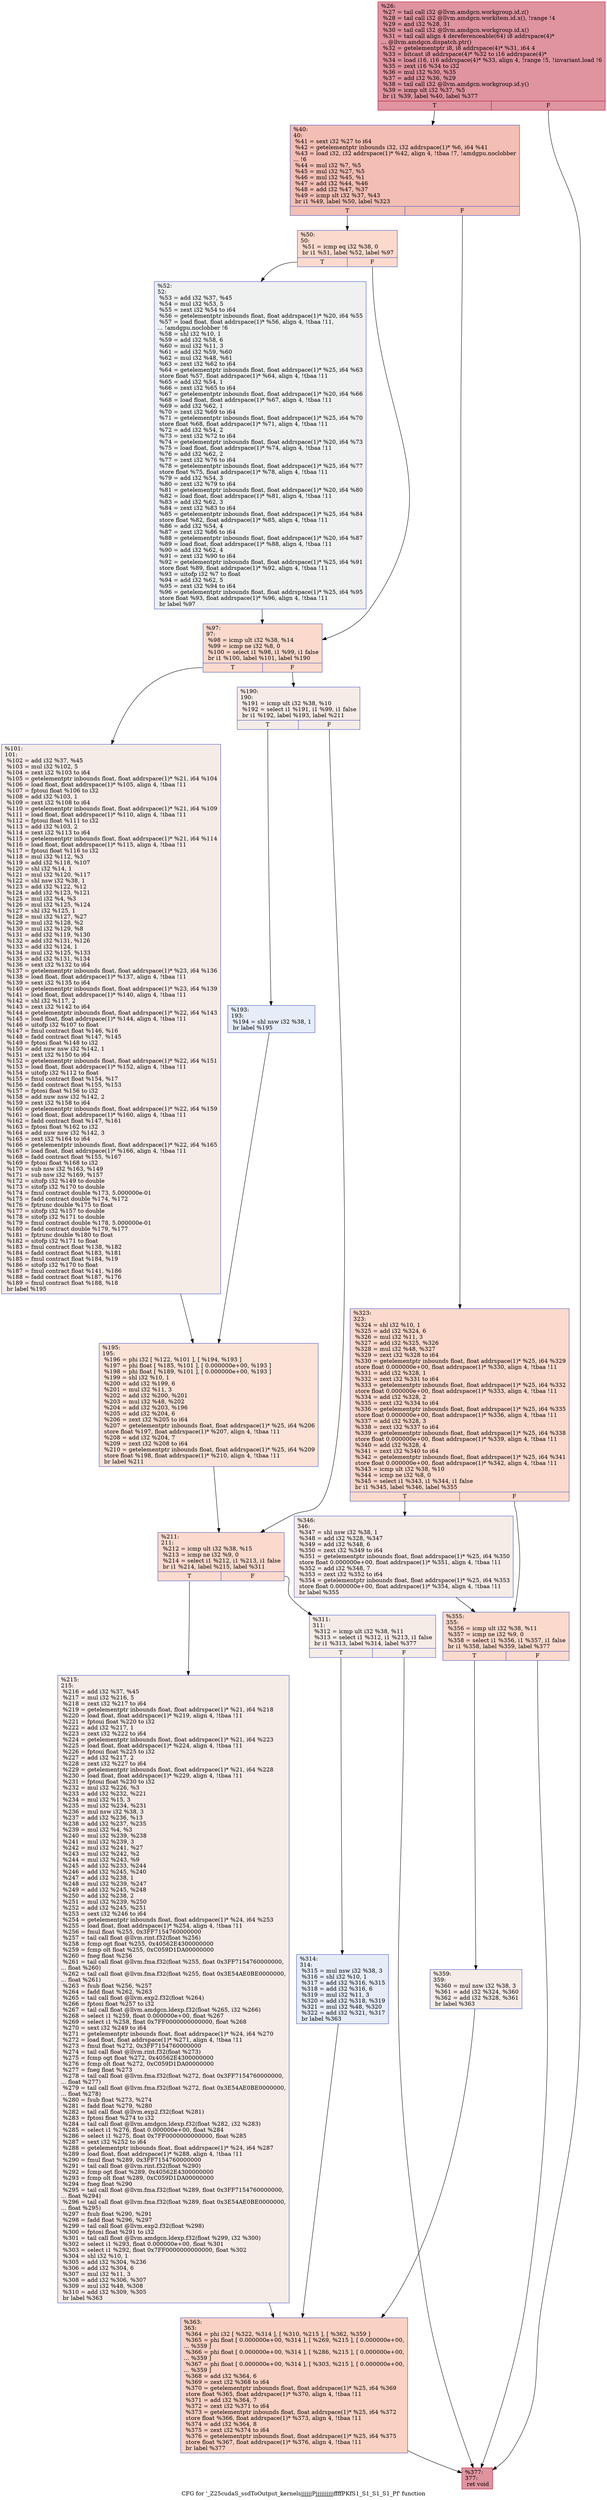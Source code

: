 digraph "CFG for '_Z25cudaS_ssdToOutput_kernelsjjjjjjPjjjjjjjjjjffffPKfS1_S1_S1_S1_Pf' function" {
	label="CFG for '_Z25cudaS_ssdToOutput_kernelsjjjjjjPjjjjjjjjjjffffPKfS1_S1_S1_S1_Pf' function";

	Node0x59ed860 [shape=record,color="#b70d28ff", style=filled, fillcolor="#b70d2870",label="{%26:\l  %27 = tail call i32 @llvm.amdgcn.workgroup.id.z()\l  %28 = tail call i32 @llvm.amdgcn.workitem.id.x(), !range !4\l  %29 = and i32 %28, 31\l  %30 = tail call i32 @llvm.amdgcn.workgroup.id.x()\l  %31 = tail call align 4 dereferenceable(64) i8 addrspace(4)*\l... @llvm.amdgcn.dispatch.ptr()\l  %32 = getelementptr i8, i8 addrspace(4)* %31, i64 4\l  %33 = bitcast i8 addrspace(4)* %32 to i16 addrspace(4)*\l  %34 = load i16, i16 addrspace(4)* %33, align 4, !range !5, !invariant.load !6\l  %35 = zext i16 %34 to i32\l  %36 = mul i32 %30, %35\l  %37 = add i32 %36, %29\l  %38 = tail call i32 @llvm.amdgcn.workgroup.id.y()\l  %39 = icmp ult i32 %37, %5\l  br i1 %39, label %40, label %377\l|{<s0>T|<s1>F}}"];
	Node0x59ed860:s0 -> Node0x59f0d40;
	Node0x59ed860:s1 -> Node0x59f0dd0;
	Node0x59f0d40 [shape=record,color="#3d50c3ff", style=filled, fillcolor="#e36c5570",label="{%40:\l40:                                               \l  %41 = sext i32 %27 to i64\l  %42 = getelementptr inbounds i32, i32 addrspace(1)* %6, i64 %41\l  %43 = load i32, i32 addrspace(1)* %42, align 4, !tbaa !7, !amdgpu.noclobber\l... !6\l  %44 = mul i32 %7, %5\l  %45 = mul i32 %27, %5\l  %46 = mul i32 %45, %1\l  %47 = add i32 %44, %46\l  %48 = add i32 %47, %37\l  %49 = icmp slt i32 %37, %43\l  br i1 %49, label %50, label %323\l|{<s0>T|<s1>F}}"];
	Node0x59f0d40:s0 -> Node0x59f1bb0;
	Node0x59f0d40:s1 -> Node0x59f1c40;
	Node0x59f1bb0 [shape=record,color="#3d50c3ff", style=filled, fillcolor="#f7ac8e70",label="{%50:\l50:                                               \l  %51 = icmp eq i32 %38, 0\l  br i1 %51, label %52, label %97\l|{<s0>T|<s1>F}}"];
	Node0x59f1bb0:s0 -> Node0x59f1e10;
	Node0x59f1bb0:s1 -> Node0x59f1e60;
	Node0x59f1e10 [shape=record,color="#3d50c3ff", style=filled, fillcolor="#dbdcde70",label="{%52:\l52:                                               \l  %53 = add i32 %37, %45\l  %54 = mul i32 %53, 5\l  %55 = zext i32 %54 to i64\l  %56 = getelementptr inbounds float, float addrspace(1)* %20, i64 %55\l  %57 = load float, float addrspace(1)* %56, align 4, !tbaa !11,\l... !amdgpu.noclobber !6\l  %58 = shl i32 %10, 1\l  %59 = add i32 %58, 6\l  %60 = mul i32 %11, 3\l  %61 = add i32 %59, %60\l  %62 = mul i32 %48, %61\l  %63 = zext i32 %62 to i64\l  %64 = getelementptr inbounds float, float addrspace(1)* %25, i64 %63\l  store float %57, float addrspace(1)* %64, align 4, !tbaa !11\l  %65 = add i32 %54, 1\l  %66 = zext i32 %65 to i64\l  %67 = getelementptr inbounds float, float addrspace(1)* %20, i64 %66\l  %68 = load float, float addrspace(1)* %67, align 4, !tbaa !11\l  %69 = add i32 %62, 1\l  %70 = zext i32 %69 to i64\l  %71 = getelementptr inbounds float, float addrspace(1)* %25, i64 %70\l  store float %68, float addrspace(1)* %71, align 4, !tbaa !11\l  %72 = add i32 %54, 2\l  %73 = zext i32 %72 to i64\l  %74 = getelementptr inbounds float, float addrspace(1)* %20, i64 %73\l  %75 = load float, float addrspace(1)* %74, align 4, !tbaa !11\l  %76 = add i32 %62, 2\l  %77 = zext i32 %76 to i64\l  %78 = getelementptr inbounds float, float addrspace(1)* %25, i64 %77\l  store float %75, float addrspace(1)* %78, align 4, !tbaa !11\l  %79 = add i32 %54, 3\l  %80 = zext i32 %79 to i64\l  %81 = getelementptr inbounds float, float addrspace(1)* %20, i64 %80\l  %82 = load float, float addrspace(1)* %81, align 4, !tbaa !11\l  %83 = add i32 %62, 3\l  %84 = zext i32 %83 to i64\l  %85 = getelementptr inbounds float, float addrspace(1)* %25, i64 %84\l  store float %82, float addrspace(1)* %85, align 4, !tbaa !11\l  %86 = add i32 %54, 4\l  %87 = zext i32 %86 to i64\l  %88 = getelementptr inbounds float, float addrspace(1)* %20, i64 %87\l  %89 = load float, float addrspace(1)* %88, align 4, !tbaa !11\l  %90 = add i32 %62, 4\l  %91 = zext i32 %90 to i64\l  %92 = getelementptr inbounds float, float addrspace(1)* %25, i64 %91\l  store float %89, float addrspace(1)* %92, align 4, !tbaa !11\l  %93 = uitofp i32 %7 to float\l  %94 = add i32 %62, 5\l  %95 = zext i32 %94 to i64\l  %96 = getelementptr inbounds float, float addrspace(1)* %25, i64 %95\l  store float %93, float addrspace(1)* %96, align 4, !tbaa !11\l  br label %97\l}"];
	Node0x59f1e10 -> Node0x59f1e60;
	Node0x59f1e60 [shape=record,color="#3d50c3ff", style=filled, fillcolor="#f7ac8e70",label="{%97:\l97:                                               \l  %98 = icmp ult i32 %38, %14\l  %99 = icmp ne i32 %8, 0\l  %100 = select i1 %98, i1 %99, i1 false\l  br i1 %100, label %101, label %190\l|{<s0>T|<s1>F}}"];
	Node0x59f1e60:s0 -> Node0x59f4740;
	Node0x59f1e60:s1 -> Node0x59f4790;
	Node0x59f4740 [shape=record,color="#3d50c3ff", style=filled, fillcolor="#ead5c970",label="{%101:\l101:                                              \l  %102 = add i32 %37, %45\l  %103 = mul i32 %102, 5\l  %104 = zext i32 %103 to i64\l  %105 = getelementptr inbounds float, float addrspace(1)* %21, i64 %104\l  %106 = load float, float addrspace(1)* %105, align 4, !tbaa !11\l  %107 = fptoui float %106 to i32\l  %108 = add i32 %103, 1\l  %109 = zext i32 %108 to i64\l  %110 = getelementptr inbounds float, float addrspace(1)* %21, i64 %109\l  %111 = load float, float addrspace(1)* %110, align 4, !tbaa !11\l  %112 = fptoui float %111 to i32\l  %113 = add i32 %103, 2\l  %114 = zext i32 %113 to i64\l  %115 = getelementptr inbounds float, float addrspace(1)* %21, i64 %114\l  %116 = load float, float addrspace(1)* %115, align 4, !tbaa !11\l  %117 = fptoui float %116 to i32\l  %118 = mul i32 %112, %3\l  %119 = add i32 %118, %107\l  %120 = shl i32 %14, 1\l  %121 = mul i32 %120, %117\l  %122 = shl nsw i32 %38, 1\l  %123 = add i32 %122, %12\l  %124 = add i32 %123, %121\l  %125 = mul i32 %4, %3\l  %126 = mul i32 %125, %124\l  %127 = shl i32 %125, 1\l  %128 = mul i32 %127, %27\l  %129 = mul i32 %128, %2\l  %130 = mul i32 %129, %8\l  %131 = add i32 %119, %130\l  %132 = add i32 %131, %126\l  %133 = add i32 %124, 1\l  %134 = mul i32 %125, %133\l  %135 = add i32 %131, %134\l  %136 = sext i32 %132 to i64\l  %137 = getelementptr inbounds float, float addrspace(1)* %23, i64 %136\l  %138 = load float, float addrspace(1)* %137, align 4, !tbaa !11\l  %139 = sext i32 %135 to i64\l  %140 = getelementptr inbounds float, float addrspace(1)* %23, i64 %139\l  %141 = load float, float addrspace(1)* %140, align 4, !tbaa !11\l  %142 = shl i32 %117, 2\l  %143 = zext i32 %142 to i64\l  %144 = getelementptr inbounds float, float addrspace(1)* %22, i64 %143\l  %145 = load float, float addrspace(1)* %144, align 4, !tbaa !11\l  %146 = uitofp i32 %107 to float\l  %147 = fmul contract float %146, %16\l  %148 = fadd contract float %147, %145\l  %149 = fptosi float %148 to i32\l  %150 = add nuw nsw i32 %142, 1\l  %151 = zext i32 %150 to i64\l  %152 = getelementptr inbounds float, float addrspace(1)* %22, i64 %151\l  %153 = load float, float addrspace(1)* %152, align 4, !tbaa !11\l  %154 = uitofp i32 %112 to float\l  %155 = fmul contract float %154, %17\l  %156 = fadd contract float %155, %153\l  %157 = fptosi float %156 to i32\l  %158 = add nuw nsw i32 %142, 2\l  %159 = zext i32 %158 to i64\l  %160 = getelementptr inbounds float, float addrspace(1)* %22, i64 %159\l  %161 = load float, float addrspace(1)* %160, align 4, !tbaa !11\l  %162 = fadd contract float %147, %161\l  %163 = fptosi float %162 to i32\l  %164 = add nuw nsw i32 %142, 3\l  %165 = zext i32 %164 to i64\l  %166 = getelementptr inbounds float, float addrspace(1)* %22, i64 %165\l  %167 = load float, float addrspace(1)* %166, align 4, !tbaa !11\l  %168 = fadd contract float %155, %167\l  %169 = fptosi float %168 to i32\l  %170 = sub nsw i32 %163, %149\l  %171 = sub nsw i32 %169, %157\l  %172 = sitofp i32 %149 to double\l  %173 = sitofp i32 %170 to double\l  %174 = fmul contract double %173, 5.000000e-01\l  %175 = fadd contract double %174, %172\l  %176 = fptrunc double %175 to float\l  %177 = sitofp i32 %157 to double\l  %178 = sitofp i32 %171 to double\l  %179 = fmul contract double %178, 5.000000e-01\l  %180 = fadd contract double %179, %177\l  %181 = fptrunc double %180 to float\l  %182 = sitofp i32 %171 to float\l  %183 = fmul contract float %138, %182\l  %184 = fadd contract float %183, %181\l  %185 = fmul contract float %184, %19\l  %186 = sitofp i32 %170 to float\l  %187 = fmul contract float %141, %186\l  %188 = fadd contract float %187, %176\l  %189 = fmul contract float %188, %18\l  br label %195\l}"];
	Node0x59f4740 -> Node0x59f84e0;
	Node0x59f4790 [shape=record,color="#3d50c3ff", style=filled, fillcolor="#ead5c970",label="{%190:\l190:                                              \l  %191 = icmp ult i32 %38, %10\l  %192 = select i1 %191, i1 %99, i1 false\l  br i1 %192, label %193, label %211\l|{<s0>T|<s1>F}}"];
	Node0x59f4790:s0 -> Node0x59f8720;
	Node0x59f4790:s1 -> Node0x59f8770;
	Node0x59f8720 [shape=record,color="#3d50c3ff", style=filled, fillcolor="#c7d7f070",label="{%193:\l193:                                              \l  %194 = shl nsw i32 %38, 1\l  br label %195\l}"];
	Node0x59f8720 -> Node0x59f84e0;
	Node0x59f84e0 [shape=record,color="#3d50c3ff", style=filled, fillcolor="#f6bfa670",label="{%195:\l195:                                              \l  %196 = phi i32 [ %122, %101 ], [ %194, %193 ]\l  %197 = phi float [ %185, %101 ], [ 0.000000e+00, %193 ]\l  %198 = phi float [ %189, %101 ], [ 0.000000e+00, %193 ]\l  %199 = shl i32 %10, 1\l  %200 = add i32 %199, 6\l  %201 = mul i32 %11, 3\l  %202 = add i32 %200, %201\l  %203 = mul i32 %48, %202\l  %204 = add i32 %203, %196\l  %205 = add i32 %204, 6\l  %206 = zext i32 %205 to i64\l  %207 = getelementptr inbounds float, float addrspace(1)* %25, i64 %206\l  store float %197, float addrspace(1)* %207, align 4, !tbaa !11\l  %208 = add i32 %204, 7\l  %209 = zext i32 %208 to i64\l  %210 = getelementptr inbounds float, float addrspace(1)* %25, i64 %209\l  store float %198, float addrspace(1)* %210, align 4, !tbaa !11\l  br label %211\l}"];
	Node0x59f84e0 -> Node0x59f8770;
	Node0x59f8770 [shape=record,color="#3d50c3ff", style=filled, fillcolor="#f7ac8e70",label="{%211:\l211:                                              \l  %212 = icmp ult i32 %38, %15\l  %213 = icmp ne i32 %9, 0\l  %214 = select i1 %212, i1 %213, i1 false\l  br i1 %214, label %215, label %311\l|{<s0>T|<s1>F}}"];
	Node0x59f8770:s0 -> Node0x59f95f0;
	Node0x59f8770:s1 -> Node0x59f9640;
	Node0x59f95f0 [shape=record,color="#3d50c3ff", style=filled, fillcolor="#ead5c970",label="{%215:\l215:                                              \l  %216 = add i32 %37, %45\l  %217 = mul i32 %216, 5\l  %218 = zext i32 %217 to i64\l  %219 = getelementptr inbounds float, float addrspace(1)* %21, i64 %218\l  %220 = load float, float addrspace(1)* %219, align 4, !tbaa !11\l  %221 = fptoui float %220 to i32\l  %222 = add i32 %217, 1\l  %223 = zext i32 %222 to i64\l  %224 = getelementptr inbounds float, float addrspace(1)* %21, i64 %223\l  %225 = load float, float addrspace(1)* %224, align 4, !tbaa !11\l  %226 = fptoui float %225 to i32\l  %227 = add i32 %217, 2\l  %228 = zext i32 %227 to i64\l  %229 = getelementptr inbounds float, float addrspace(1)* %21, i64 %228\l  %230 = load float, float addrspace(1)* %229, align 4, !tbaa !11\l  %231 = fptoui float %230 to i32\l  %232 = mul i32 %226, %3\l  %233 = add i32 %232, %221\l  %234 = mul i32 %15, 3\l  %235 = mul i32 %234, %231\l  %236 = mul nsw i32 %38, 3\l  %237 = add i32 %236, %13\l  %238 = add i32 %237, %235\l  %239 = mul i32 %4, %3\l  %240 = mul i32 %239, %238\l  %241 = mul i32 %239, 3\l  %242 = mul i32 %241, %27\l  %243 = mul i32 %242, %2\l  %244 = mul i32 %243, %9\l  %245 = add i32 %233, %244\l  %246 = add i32 %245, %240\l  %247 = add i32 %238, 1\l  %248 = mul i32 %239, %247\l  %249 = add i32 %245, %248\l  %250 = add i32 %238, 2\l  %251 = mul i32 %239, %250\l  %252 = add i32 %245, %251\l  %253 = sext i32 %246 to i64\l  %254 = getelementptr inbounds float, float addrspace(1)* %24, i64 %253\l  %255 = load float, float addrspace(1)* %254, align 4, !tbaa !11\l  %256 = fmul float %255, 0x3FF7154760000000\l  %257 = tail call float @llvm.rint.f32(float %256)\l  %258 = fcmp ogt float %255, 0x40562E4300000000\l  %259 = fcmp olt float %255, 0xC059D1DA00000000\l  %260 = fneg float %256\l  %261 = tail call float @llvm.fma.f32(float %255, float 0x3FF7154760000000,\l... float %260)\l  %262 = tail call float @llvm.fma.f32(float %255, float 0x3E54AE0BE0000000,\l... float %261)\l  %263 = fsub float %256, %257\l  %264 = fadd float %262, %263\l  %265 = tail call float @llvm.exp2.f32(float %264)\l  %266 = fptosi float %257 to i32\l  %267 = tail call float @llvm.amdgcn.ldexp.f32(float %265, i32 %266)\l  %268 = select i1 %259, float 0.000000e+00, float %267\l  %269 = select i1 %258, float 0x7FF0000000000000, float %268\l  %270 = sext i32 %249 to i64\l  %271 = getelementptr inbounds float, float addrspace(1)* %24, i64 %270\l  %272 = load float, float addrspace(1)* %271, align 4, !tbaa !11\l  %273 = fmul float %272, 0x3FF7154760000000\l  %274 = tail call float @llvm.rint.f32(float %273)\l  %275 = fcmp ogt float %272, 0x40562E4300000000\l  %276 = fcmp olt float %272, 0xC059D1DA00000000\l  %277 = fneg float %273\l  %278 = tail call float @llvm.fma.f32(float %272, float 0x3FF7154760000000,\l... float %277)\l  %279 = tail call float @llvm.fma.f32(float %272, float 0x3E54AE0BE0000000,\l... float %278)\l  %280 = fsub float %273, %274\l  %281 = fadd float %279, %280\l  %282 = tail call float @llvm.exp2.f32(float %281)\l  %283 = fptosi float %274 to i32\l  %284 = tail call float @llvm.amdgcn.ldexp.f32(float %282, i32 %283)\l  %285 = select i1 %276, float 0.000000e+00, float %284\l  %286 = select i1 %275, float 0x7FF0000000000000, float %285\l  %287 = sext i32 %252 to i64\l  %288 = getelementptr inbounds float, float addrspace(1)* %24, i64 %287\l  %289 = load float, float addrspace(1)* %288, align 4, !tbaa !11\l  %290 = fmul float %289, 0x3FF7154760000000\l  %291 = tail call float @llvm.rint.f32(float %290)\l  %292 = fcmp ogt float %289, 0x40562E4300000000\l  %293 = fcmp olt float %289, 0xC059D1DA00000000\l  %294 = fneg float %290\l  %295 = tail call float @llvm.fma.f32(float %289, float 0x3FF7154760000000,\l... float %294)\l  %296 = tail call float @llvm.fma.f32(float %289, float 0x3E54AE0BE0000000,\l... float %295)\l  %297 = fsub float %290, %291\l  %298 = fadd float %296, %297\l  %299 = tail call float @llvm.exp2.f32(float %298)\l  %300 = fptosi float %291 to i32\l  %301 = tail call float @llvm.amdgcn.ldexp.f32(float %299, i32 %300)\l  %302 = select i1 %293, float 0.000000e+00, float %301\l  %303 = select i1 %292, float 0x7FF0000000000000, float %302\l  %304 = shl i32 %10, 1\l  %305 = add i32 %304, %236\l  %306 = add i32 %304, 6\l  %307 = mul i32 %11, 3\l  %308 = add i32 %306, %307\l  %309 = mul i32 %48, %308\l  %310 = add i32 %309, %305\l  br label %363\l}"];
	Node0x59f95f0 -> Node0x59fe120;
	Node0x59f9640 [shape=record,color="#3d50c3ff", style=filled, fillcolor="#ead5c970",label="{%311:\l311:                                              \l  %312 = icmp ult i32 %38, %11\l  %313 = select i1 %312, i1 %213, i1 false\l  br i1 %313, label %314, label %377\l|{<s0>T|<s1>F}}"];
	Node0x59f9640:s0 -> Node0x59fe320;
	Node0x59f9640:s1 -> Node0x59f0dd0;
	Node0x59fe320 [shape=record,color="#3d50c3ff", style=filled, fillcolor="#c7d7f070",label="{%314:\l314:                                              \l  %315 = mul nsw i32 %38, 3\l  %316 = shl i32 %10, 1\l  %317 = add i32 %316, %315\l  %318 = add i32 %316, 6\l  %319 = mul i32 %11, 3\l  %320 = add i32 %318, %319\l  %321 = mul i32 %48, %320\l  %322 = add i32 %321, %317\l  br label %363\l}"];
	Node0x59fe320 -> Node0x59fe120;
	Node0x59f1c40 [shape=record,color="#3d50c3ff", style=filled, fillcolor="#f7ac8e70",label="{%323:\l323:                                              \l  %324 = shl i32 %10, 1\l  %325 = add i32 %324, 6\l  %326 = mul i32 %11, 3\l  %327 = add i32 %325, %326\l  %328 = mul i32 %48, %327\l  %329 = zext i32 %328 to i64\l  %330 = getelementptr inbounds float, float addrspace(1)* %25, i64 %329\l  store float 0.000000e+00, float addrspace(1)* %330, align 4, !tbaa !11\l  %331 = add i32 %328, 1\l  %332 = zext i32 %331 to i64\l  %333 = getelementptr inbounds float, float addrspace(1)* %25, i64 %332\l  store float 0.000000e+00, float addrspace(1)* %333, align 4, !tbaa !11\l  %334 = add i32 %328, 2\l  %335 = zext i32 %334 to i64\l  %336 = getelementptr inbounds float, float addrspace(1)* %25, i64 %335\l  store float 0.000000e+00, float addrspace(1)* %336, align 4, !tbaa !11\l  %337 = add i32 %328, 3\l  %338 = zext i32 %337 to i64\l  %339 = getelementptr inbounds float, float addrspace(1)* %25, i64 %338\l  store float 0.000000e+00, float addrspace(1)* %339, align 4, !tbaa !11\l  %340 = add i32 %328, 4\l  %341 = zext i32 %340 to i64\l  %342 = getelementptr inbounds float, float addrspace(1)* %25, i64 %341\l  store float 0.000000e+00, float addrspace(1)* %342, align 4, !tbaa !11\l  %343 = icmp ult i32 %38, %10\l  %344 = icmp ne i32 %8, 0\l  %345 = select i1 %343, i1 %344, i1 false\l  br i1 %345, label %346, label %355\l|{<s0>T|<s1>F}}"];
	Node0x59f1c40:s0 -> Node0x59ff810;
	Node0x59f1c40:s1 -> Node0x59ff860;
	Node0x59ff810 [shape=record,color="#3d50c3ff", style=filled, fillcolor="#ead5c970",label="{%346:\l346:                                              \l  %347 = shl nsw i32 %38, 1\l  %348 = add i32 %328, %347\l  %349 = add i32 %348, 6\l  %350 = zext i32 %349 to i64\l  %351 = getelementptr inbounds float, float addrspace(1)* %25, i64 %350\l  store float 0.000000e+00, float addrspace(1)* %351, align 4, !tbaa !11\l  %352 = add i32 %348, 7\l  %353 = zext i32 %352 to i64\l  %354 = getelementptr inbounds float, float addrspace(1)* %25, i64 %353\l  store float 0.000000e+00, float addrspace(1)* %354, align 4, !tbaa !11\l  br label %355\l}"];
	Node0x59ff810 -> Node0x59ff860;
	Node0x59ff860 [shape=record,color="#3d50c3ff", style=filled, fillcolor="#f7ac8e70",label="{%355:\l355:                                              \l  %356 = icmp ult i32 %38, %11\l  %357 = icmp ne i32 %9, 0\l  %358 = select i1 %356, i1 %357, i1 false\l  br i1 %358, label %359, label %377\l|{<s0>T|<s1>F}}"];
	Node0x59ff860:s0 -> Node0x5a00120;
	Node0x59ff860:s1 -> Node0x59f0dd0;
	Node0x5a00120 [shape=record,color="#3d50c3ff", style=filled, fillcolor="#ead5c970",label="{%359:\l359:                                              \l  %360 = mul nsw i32 %38, 3\l  %361 = add i32 %324, %360\l  %362 = add i32 %328, %361\l  br label %363\l}"];
	Node0x5a00120 -> Node0x59fe120;
	Node0x59fe120 [shape=record,color="#3d50c3ff", style=filled, fillcolor="#f4987a70",label="{%363:\l363:                                              \l  %364 = phi i32 [ %322, %314 ], [ %310, %215 ], [ %362, %359 ]\l  %365 = phi float [ 0.000000e+00, %314 ], [ %269, %215 ], [ 0.000000e+00,\l... %359 ]\l  %366 = phi float [ 0.000000e+00, %314 ], [ %286, %215 ], [ 0.000000e+00,\l... %359 ]\l  %367 = phi float [ 0.000000e+00, %314 ], [ %303, %215 ], [ 0.000000e+00,\l... %359 ]\l  %368 = add i32 %364, 6\l  %369 = zext i32 %368 to i64\l  %370 = getelementptr inbounds float, float addrspace(1)* %25, i64 %369\l  store float %365, float addrspace(1)* %370, align 4, !tbaa !11\l  %371 = add i32 %364, 7\l  %372 = zext i32 %371 to i64\l  %373 = getelementptr inbounds float, float addrspace(1)* %25, i64 %372\l  store float %366, float addrspace(1)* %373, align 4, !tbaa !11\l  %374 = add i32 %364, 8\l  %375 = zext i32 %374 to i64\l  %376 = getelementptr inbounds float, float addrspace(1)* %25, i64 %375\l  store float %367, float addrspace(1)* %376, align 4, !tbaa !11\l  br label %377\l}"];
	Node0x59fe120 -> Node0x59f0dd0;
	Node0x59f0dd0 [shape=record,color="#b70d28ff", style=filled, fillcolor="#b70d2870",label="{%377:\l377:                                              \l  ret void\l}"];
}
